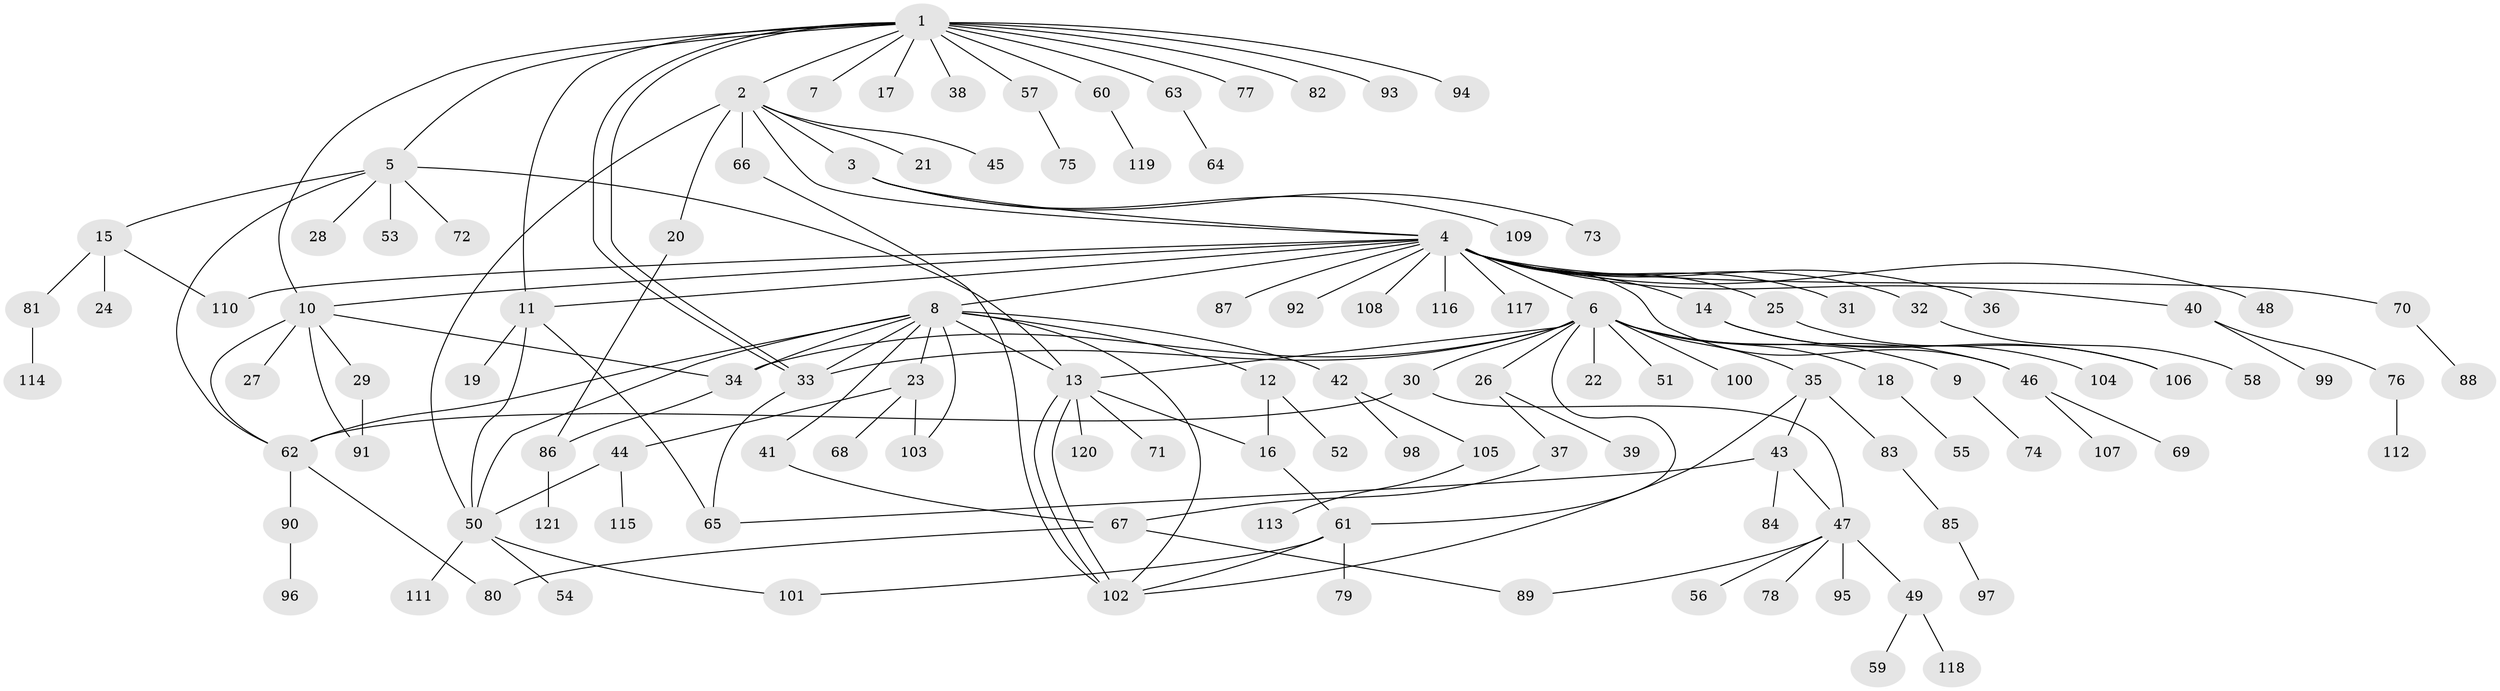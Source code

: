 // coarse degree distribution, {15: 0.020833333333333332, 8: 0.020833333333333332, 4: 0.08333333333333333, 17: 0.020833333333333332, 7: 0.020833333333333332, 10: 0.020833333333333332, 1: 0.6666666666666666, 11: 0.020833333333333332, 5: 0.041666666666666664, 2: 0.0625, 6: 0.020833333333333332}
// Generated by graph-tools (version 1.1) at 2025/18/03/04/25 18:18:10]
// undirected, 121 vertices, 156 edges
graph export_dot {
graph [start="1"]
  node [color=gray90,style=filled];
  1;
  2;
  3;
  4;
  5;
  6;
  7;
  8;
  9;
  10;
  11;
  12;
  13;
  14;
  15;
  16;
  17;
  18;
  19;
  20;
  21;
  22;
  23;
  24;
  25;
  26;
  27;
  28;
  29;
  30;
  31;
  32;
  33;
  34;
  35;
  36;
  37;
  38;
  39;
  40;
  41;
  42;
  43;
  44;
  45;
  46;
  47;
  48;
  49;
  50;
  51;
  52;
  53;
  54;
  55;
  56;
  57;
  58;
  59;
  60;
  61;
  62;
  63;
  64;
  65;
  66;
  67;
  68;
  69;
  70;
  71;
  72;
  73;
  74;
  75;
  76;
  77;
  78;
  79;
  80;
  81;
  82;
  83;
  84;
  85;
  86;
  87;
  88;
  89;
  90;
  91;
  92;
  93;
  94;
  95;
  96;
  97;
  98;
  99;
  100;
  101;
  102;
  103;
  104;
  105;
  106;
  107;
  108;
  109;
  110;
  111;
  112;
  113;
  114;
  115;
  116;
  117;
  118;
  119;
  120;
  121;
  1 -- 2;
  1 -- 5;
  1 -- 7;
  1 -- 10;
  1 -- 11;
  1 -- 17;
  1 -- 33;
  1 -- 33;
  1 -- 38;
  1 -- 57;
  1 -- 60;
  1 -- 63;
  1 -- 77;
  1 -- 82;
  1 -- 93;
  1 -- 94;
  2 -- 3;
  2 -- 4;
  2 -- 20;
  2 -- 21;
  2 -- 45;
  2 -- 50;
  2 -- 66;
  3 -- 4;
  3 -- 73;
  3 -- 109;
  4 -- 6;
  4 -- 8;
  4 -- 10;
  4 -- 11;
  4 -- 14;
  4 -- 25;
  4 -- 31;
  4 -- 32;
  4 -- 36;
  4 -- 40;
  4 -- 46;
  4 -- 48;
  4 -- 70;
  4 -- 87;
  4 -- 92;
  4 -- 108;
  4 -- 110;
  4 -- 116;
  4 -- 117;
  5 -- 13;
  5 -- 15;
  5 -- 28;
  5 -- 53;
  5 -- 62;
  5 -- 72;
  6 -- 9;
  6 -- 13;
  6 -- 18;
  6 -- 22;
  6 -- 26;
  6 -- 30;
  6 -- 33;
  6 -- 34;
  6 -- 35;
  6 -- 46;
  6 -- 51;
  6 -- 61;
  6 -- 100;
  8 -- 12;
  8 -- 13;
  8 -- 23;
  8 -- 33;
  8 -- 34;
  8 -- 41;
  8 -- 42;
  8 -- 50;
  8 -- 62;
  8 -- 102;
  8 -- 103;
  9 -- 74;
  10 -- 27;
  10 -- 29;
  10 -- 34;
  10 -- 62;
  10 -- 91;
  11 -- 19;
  11 -- 50;
  11 -- 65;
  12 -- 16;
  12 -- 52;
  13 -- 16;
  13 -- 71;
  13 -- 102;
  13 -- 102;
  13 -- 120;
  14 -- 104;
  14 -- 106;
  15 -- 24;
  15 -- 81;
  15 -- 110;
  16 -- 61;
  18 -- 55;
  20 -- 86;
  23 -- 44;
  23 -- 68;
  23 -- 103;
  25 -- 106;
  26 -- 37;
  26 -- 39;
  29 -- 91;
  30 -- 47;
  30 -- 62;
  32 -- 58;
  33 -- 65;
  34 -- 86;
  35 -- 43;
  35 -- 83;
  35 -- 102;
  37 -- 67;
  40 -- 76;
  40 -- 99;
  41 -- 67;
  42 -- 98;
  42 -- 105;
  43 -- 47;
  43 -- 65;
  43 -- 84;
  44 -- 50;
  44 -- 115;
  46 -- 69;
  46 -- 107;
  47 -- 49;
  47 -- 56;
  47 -- 78;
  47 -- 89;
  47 -- 95;
  49 -- 59;
  49 -- 118;
  50 -- 54;
  50 -- 101;
  50 -- 111;
  57 -- 75;
  60 -- 119;
  61 -- 79;
  61 -- 101;
  61 -- 102;
  62 -- 80;
  62 -- 90;
  63 -- 64;
  66 -- 102;
  67 -- 80;
  67 -- 89;
  70 -- 88;
  76 -- 112;
  81 -- 114;
  83 -- 85;
  85 -- 97;
  86 -- 121;
  90 -- 96;
  105 -- 113;
}
